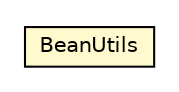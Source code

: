 #!/usr/local/bin/dot
#
# Class diagram 
# Generated by UMLGraph version R5_6_6-8-g8d7759 (http://www.umlgraph.org/)
#

digraph G {
	edge [fontname="Helvetica",fontsize=10,labelfontname="Helvetica",labelfontsize=10];
	node [fontname="Helvetica",fontsize=10,shape=plaintext];
	nodesep=0.25;
	ranksep=0.5;
	// org.dayatang.utils.BeanUtils
	c100 [label=<<table title="org.dayatang.utils.BeanUtils" border="0" cellborder="1" cellspacing="0" cellpadding="2" port="p" bgcolor="lemonChiffon" href="./BeanUtils.html">
		<tr><td><table border="0" cellspacing="0" cellpadding="1">
<tr><td align="center" balign="center"> BeanUtils </td></tr>
		</table></td></tr>
		</table>>, URL="./BeanUtils.html", fontname="Helvetica", fontcolor="black", fontsize=10.0];
}

